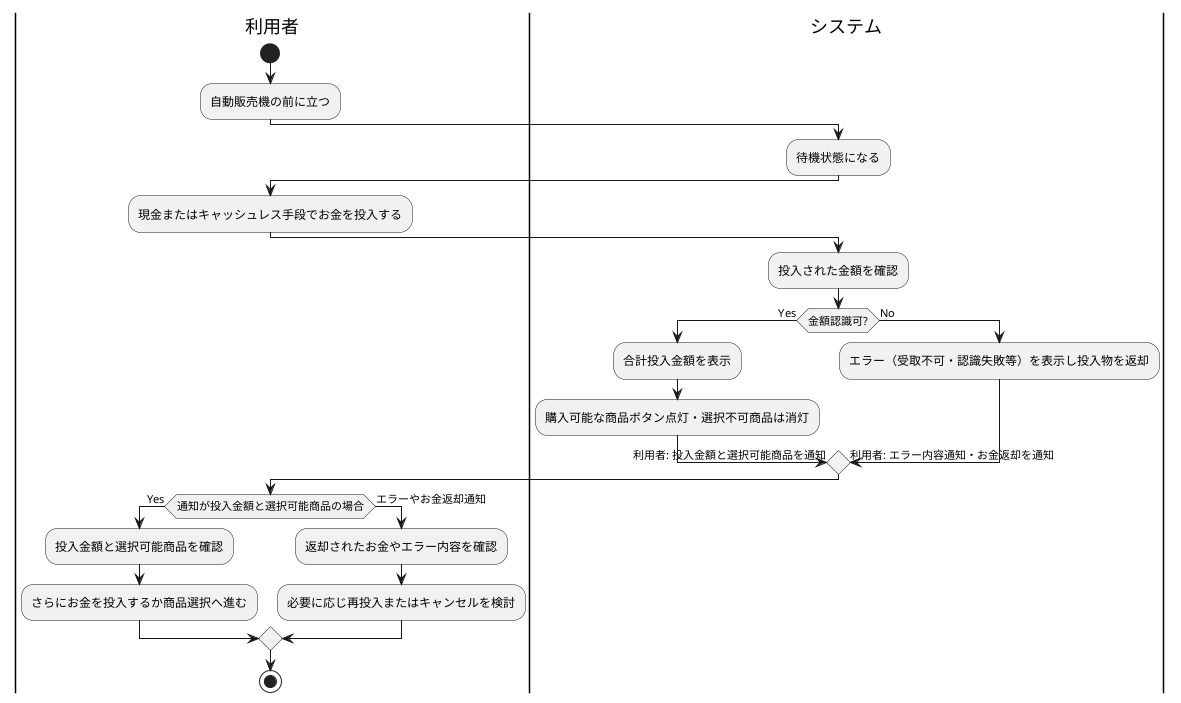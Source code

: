 @startuml
|利用者|
  start
  :自動販売機の前に立つ;

|システム|
  :待機状態になる;

|利用者|
  :現金またはキャッシュレス手段でお金を投入する;

|システム|
  :投入された金額を確認;
  if (金額認識可?) then (Yes)
    :合計投入金額を表示;
    :購入可能な商品ボタン点灯・選択不可商品は消灯;
    ->利用者: 投入金額と選択可能商品を通知;
  else (No)
    :エラー（受取不可・認識失敗等）を表示し投入物を返却;
    ->利用者: エラー内容通知・お金返却を通知;
  endif

|利用者|
  if (通知が投入金額と選択可能商品の場合) then (Yes)
    :投入金額と選択可能商品を確認;
    :さらにお金を投入するか商品選択へ進む;
  else (エラーやお金返却通知)
    :返却されたお金やエラー内容を確認;
    :必要に応じ再投入またはキャンセルを検討;
  endif

stop

@enduml